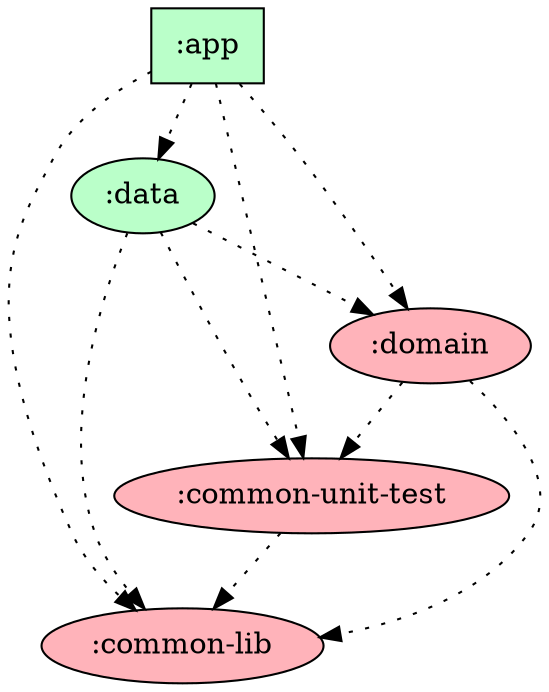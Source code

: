 digraph {
  graph [labelloc=t,fontsize=30,ranksep=0.5];
  node [style=filled, fillcolor="#bbbbbb"];
  rankdir=TB;

  # Projects

  ":app" [shape=box, fillcolor="#baffc9"];
  ":common-lib" [fillcolor="#ffb3ba"];
  ":common-unit-test" [fillcolor="#ffb3ba"];
  ":data" [fillcolor="#baffc9"];
  ":domain" [fillcolor="#ffb3ba"];

  {rank = same; ":app";}

  # Dependencies

  ":app" -> ":data" [style=dotted]
  ":app" -> ":domain" [style=dotted]
  ":app" -> ":common-lib" [style=dotted]
  ":app" -> ":common-unit-test" [style=dotted]
  ":common-unit-test" -> ":common-lib" [style=dotted]
  ":data" -> ":domain" [style=dotted]
  ":data" -> ":common-lib" [style=dotted]
  ":data" -> ":common-unit-test" [style=dotted]
  ":domain" -> ":common-lib" [style=dotted]
  ":domain" -> ":common-unit-test" [style=dotted]
}
